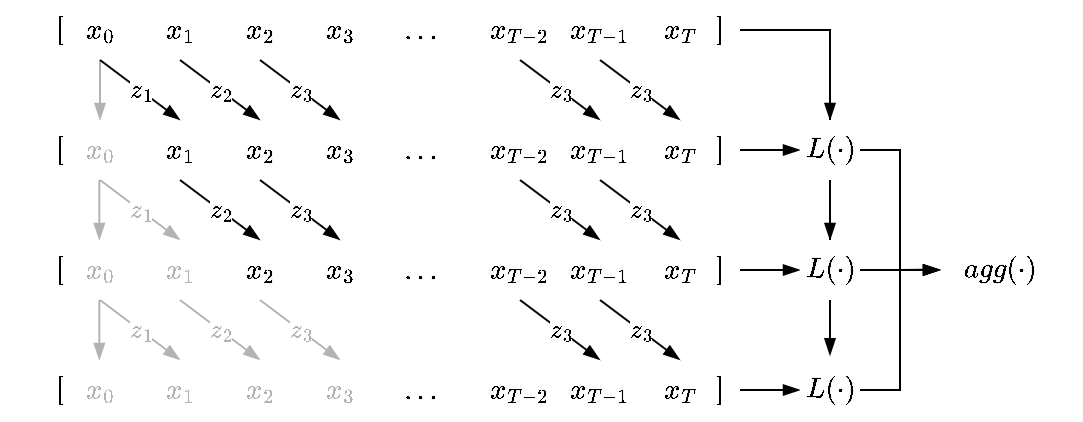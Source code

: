 <mxfile version="20.8.16" type="device"><diagram name="Page-1" id="5RpuQWyHDewdlg86QHUl"><mxGraphModel dx="1687" dy="1133" grid="1" gridSize="10" guides="1" tooltips="1" connect="1" arrows="1" fold="1" page="1" pageScale="1" pageWidth="850" pageHeight="1100" math="1" shadow="0"><root><mxCell id="0"/><mxCell id="1" parent="0"/><mxCell id="D46S9qmXXGmL91cdWXB0-105" style="edgeStyle=orthogonalEdgeStyle;rounded=0;orthogonalLoop=1;jettySize=auto;html=1;labelBackgroundColor=#000000;strokeColor=#000000;fontColor=#B3B3B3;endArrow=blockThin;endFill=1;entryX=0.5;entryY=-0.078;entryDx=0;entryDy=0;entryPerimeter=0;" edge="1" parent="1" source="D46S9qmXXGmL91cdWXB0-11" target="D46S9qmXXGmL91cdWXB0-98"><mxGeometry relative="1" as="geometry"><mxPoint x="615" y="400" as="targetPoint"/></mxGeometry></mxCell><mxCell id="D46S9qmXXGmL91cdWXB0-4" value="$$x_0$$" style="text;html=1;strokeColor=none;fillColor=none;align=center;verticalAlign=middle;whiteSpace=wrap;rounded=0;" vertex="1" parent="1"><mxGeometry x="220" y="230" width="60" height="30" as="geometry"/></mxCell><mxCell id="D46S9qmXXGmL91cdWXB0-5" value="$$x_1$$" style="text;html=1;strokeColor=none;fillColor=none;align=center;verticalAlign=middle;whiteSpace=wrap;rounded=0;" vertex="1" parent="1"><mxGeometry x="260" y="230" width="60" height="30" as="geometry"/></mxCell><mxCell id="D46S9qmXXGmL91cdWXB0-6" value="$$x_2$$" style="text;html=1;strokeColor=none;fillColor=none;align=center;verticalAlign=middle;whiteSpace=wrap;rounded=0;" vertex="1" parent="1"><mxGeometry x="300" y="230" width="60" height="30" as="geometry"/></mxCell><mxCell id="D46S9qmXXGmL91cdWXB0-7" value="$$x_3$$" style="text;html=1;strokeColor=none;fillColor=none;align=center;verticalAlign=middle;whiteSpace=wrap;rounded=0;" vertex="1" parent="1"><mxGeometry x="340" y="230" width="60" height="30" as="geometry"/></mxCell><mxCell id="D46S9qmXXGmL91cdWXB0-8" value="$$...$$" style="text;html=1;strokeColor=none;fillColor=none;align=center;verticalAlign=middle;whiteSpace=wrap;rounded=0;" vertex="1" parent="1"><mxGeometry x="380" y="230" width="60" height="30" as="geometry"/></mxCell><mxCell id="D46S9qmXXGmL91cdWXB0-9" value="$$x_{T-2}$$" style="text;html=1;strokeColor=none;fillColor=none;align=center;verticalAlign=middle;whiteSpace=wrap;rounded=0;" vertex="1" parent="1"><mxGeometry x="430" y="230" width="60" height="30" as="geometry"/></mxCell><mxCell id="D46S9qmXXGmL91cdWXB0-10" value="$$x_{T-1}$$" style="text;html=1;strokeColor=none;fillColor=none;align=center;verticalAlign=middle;whiteSpace=wrap;rounded=0;" vertex="1" parent="1"><mxGeometry x="470" y="230" width="60" height="30" as="geometry"/></mxCell><mxCell id="D46S9qmXXGmL91cdWXB0-103" style="edgeStyle=orthogonalEdgeStyle;rounded=0;orthogonalLoop=1;jettySize=auto;html=1;entryX=0.5;entryY=0;entryDx=0;entryDy=0;labelBackgroundColor=#000000;strokeColor=#000000;fontColor=#B3B3B3;endArrow=blockThin;endFill=1;" edge="1" parent="1" source="D46S9qmXXGmL91cdWXB0-11" target="D46S9qmXXGmL91cdWXB0-96"><mxGeometry relative="1" as="geometry"/></mxCell><mxCell id="D46S9qmXXGmL91cdWXB0-104" style="edgeStyle=orthogonalEdgeStyle;rounded=0;orthogonalLoop=1;jettySize=auto;html=1;labelBackgroundColor=#000000;strokeColor=#000000;fontColor=#B3B3B3;endArrow=blockThin;endFill=1;" edge="1" parent="1" source="D46S9qmXXGmL91cdWXB0-11" target="D46S9qmXXGmL91cdWXB0-97"><mxGeometry relative="1" as="geometry"/></mxCell><mxCell id="D46S9qmXXGmL91cdWXB0-11" value="$$x_T$$" style="text;html=1;strokeColor=none;fillColor=none;align=center;verticalAlign=middle;whiteSpace=wrap;rounded=0;" vertex="1" parent="1"><mxGeometry x="510" y="230" width="60" height="30" as="geometry"/></mxCell><mxCell id="D46S9qmXXGmL91cdWXB0-12" value="$$]$$" style="text;html=1;strokeColor=none;fillColor=none;align=center;verticalAlign=middle;whiteSpace=wrap;rounded=0;" vertex="1" parent="1"><mxGeometry x="530" y="230" width="60" height="30" as="geometry"/></mxCell><mxCell id="D46S9qmXXGmL91cdWXB0-13" value="$$[$$" style="text;html=1;strokeColor=none;fillColor=none;align=center;verticalAlign=middle;whiteSpace=wrap;rounded=0;" vertex="1" parent="1"><mxGeometry x="200" y="230" width="60" height="30" as="geometry"/></mxCell><mxCell id="D46S9qmXXGmL91cdWXB0-14" value="$$x_0$$" style="text;html=1;strokeColor=none;fillColor=none;align=center;verticalAlign=middle;whiteSpace=wrap;rounded=0;fontColor=#B3B3B3;" vertex="1" parent="1"><mxGeometry x="220" y="290" width="60" height="30" as="geometry"/></mxCell><mxCell id="D46S9qmXXGmL91cdWXB0-15" value="$$x_1$$" style="text;html=1;strokeColor=none;fillColor=none;align=center;verticalAlign=middle;whiteSpace=wrap;rounded=0;" vertex="1" parent="1"><mxGeometry x="260" y="290" width="60" height="30" as="geometry"/></mxCell><mxCell id="D46S9qmXXGmL91cdWXB0-16" value="$$x_2$$" style="text;html=1;strokeColor=none;fillColor=none;align=center;verticalAlign=middle;whiteSpace=wrap;rounded=0;" vertex="1" parent="1"><mxGeometry x="300" y="290" width="60" height="30" as="geometry"/></mxCell><mxCell id="D46S9qmXXGmL91cdWXB0-17" value="$$x_3$$" style="text;html=1;strokeColor=none;fillColor=none;align=center;verticalAlign=middle;whiteSpace=wrap;rounded=0;" vertex="1" parent="1"><mxGeometry x="340" y="290" width="60" height="30" as="geometry"/></mxCell><mxCell id="D46S9qmXXGmL91cdWXB0-18" value="$$...$$" style="text;html=1;strokeColor=none;fillColor=none;align=center;verticalAlign=middle;whiteSpace=wrap;rounded=0;" vertex="1" parent="1"><mxGeometry x="380" y="290" width="60" height="30" as="geometry"/></mxCell><mxCell id="D46S9qmXXGmL91cdWXB0-19" value="$$x_{T-2}$$" style="text;html=1;strokeColor=none;fillColor=none;align=center;verticalAlign=middle;whiteSpace=wrap;rounded=0;" vertex="1" parent="1"><mxGeometry x="430" y="290" width="60" height="30" as="geometry"/></mxCell><mxCell id="D46S9qmXXGmL91cdWXB0-20" value="$$x_{T-1}$$" style="text;html=1;strokeColor=none;fillColor=none;align=center;verticalAlign=middle;whiteSpace=wrap;rounded=0;" vertex="1" parent="1"><mxGeometry x="470" y="290" width="60" height="30" as="geometry"/></mxCell><mxCell id="D46S9qmXXGmL91cdWXB0-21" value="$$x_T$$" style="text;html=1;strokeColor=none;fillColor=none;align=center;verticalAlign=middle;whiteSpace=wrap;rounded=0;" vertex="1" parent="1"><mxGeometry x="510" y="290" width="60" height="30" as="geometry"/></mxCell><mxCell id="D46S9qmXXGmL91cdWXB0-22" value="$$]$$" style="text;html=1;strokeColor=none;fillColor=none;align=center;verticalAlign=middle;whiteSpace=wrap;rounded=0;" vertex="1" parent="1"><mxGeometry x="530" y="290" width="60" height="30" as="geometry"/></mxCell><mxCell id="D46S9qmXXGmL91cdWXB0-23" value="$$[$$" style="text;html=1;strokeColor=none;fillColor=none;align=center;verticalAlign=middle;whiteSpace=wrap;rounded=0;" vertex="1" parent="1"><mxGeometry x="200" y="290" width="60" height="30" as="geometry"/></mxCell><mxCell id="D46S9qmXXGmL91cdWXB0-24" value="$$x_0$$" style="text;html=1;strokeColor=none;fillColor=none;align=center;verticalAlign=middle;whiteSpace=wrap;rounded=0;fontColor=#B3B3B3;" vertex="1" parent="1"><mxGeometry x="220" y="350" width="60" height="30" as="geometry"/></mxCell><mxCell id="D46S9qmXXGmL91cdWXB0-25" value="$$x_1$$" style="text;html=1;strokeColor=none;fillColor=none;align=center;verticalAlign=middle;whiteSpace=wrap;rounded=0;fontColor=#B3B3B3;" vertex="1" parent="1"><mxGeometry x="260" y="350" width="60" height="30" as="geometry"/></mxCell><mxCell id="D46S9qmXXGmL91cdWXB0-26" value="$$x_2$$" style="text;html=1;strokeColor=none;fillColor=none;align=center;verticalAlign=middle;whiteSpace=wrap;rounded=0;" vertex="1" parent="1"><mxGeometry x="300" y="350" width="60" height="30" as="geometry"/></mxCell><mxCell id="D46S9qmXXGmL91cdWXB0-27" value="$$x_3$$" style="text;html=1;strokeColor=none;fillColor=none;align=center;verticalAlign=middle;whiteSpace=wrap;rounded=0;" vertex="1" parent="1"><mxGeometry x="340" y="350" width="60" height="30" as="geometry"/></mxCell><mxCell id="D46S9qmXXGmL91cdWXB0-28" value="$$...$$" style="text;html=1;strokeColor=none;fillColor=none;align=center;verticalAlign=middle;whiteSpace=wrap;rounded=0;" vertex="1" parent="1"><mxGeometry x="380" y="350" width="60" height="30" as="geometry"/></mxCell><mxCell id="D46S9qmXXGmL91cdWXB0-29" value="$$x_{T-2}$$" style="text;html=1;strokeColor=none;fillColor=none;align=center;verticalAlign=middle;whiteSpace=wrap;rounded=0;" vertex="1" parent="1"><mxGeometry x="430" y="350" width="60" height="30" as="geometry"/></mxCell><mxCell id="D46S9qmXXGmL91cdWXB0-30" value="$$x_{T-1}$$" style="text;html=1;strokeColor=none;fillColor=none;align=center;verticalAlign=middle;whiteSpace=wrap;rounded=0;" vertex="1" parent="1"><mxGeometry x="470" y="350" width="60" height="30" as="geometry"/></mxCell><mxCell id="D46S9qmXXGmL91cdWXB0-31" value="$$x_T$$" style="text;html=1;strokeColor=none;fillColor=none;align=center;verticalAlign=middle;whiteSpace=wrap;rounded=0;" vertex="1" parent="1"><mxGeometry x="510" y="350" width="60" height="30" as="geometry"/></mxCell><mxCell id="D46S9qmXXGmL91cdWXB0-32" value="$$]$$" style="text;html=1;strokeColor=none;fillColor=none;align=center;verticalAlign=middle;whiteSpace=wrap;rounded=0;" vertex="1" parent="1"><mxGeometry x="530" y="350" width="60" height="30" as="geometry"/></mxCell><mxCell id="D46S9qmXXGmL91cdWXB0-33" value="$$[$$" style="text;html=1;strokeColor=none;fillColor=none;align=center;verticalAlign=middle;whiteSpace=wrap;rounded=0;" vertex="1" parent="1"><mxGeometry x="200" y="350" width="60" height="30" as="geometry"/></mxCell><mxCell id="D46S9qmXXGmL91cdWXB0-34" value="$$x_0$$" style="text;html=1;strokeColor=none;fillColor=none;align=center;verticalAlign=middle;whiteSpace=wrap;rounded=0;fontColor=#B3B3B3;" vertex="1" parent="1"><mxGeometry x="220" y="410" width="60" height="30" as="geometry"/></mxCell><mxCell id="D46S9qmXXGmL91cdWXB0-35" value="$$x_1$$" style="text;html=1;strokeColor=none;fillColor=none;align=center;verticalAlign=middle;whiteSpace=wrap;rounded=0;fontColor=#B3B3B3;" vertex="1" parent="1"><mxGeometry x="260" y="410" width="60" height="30" as="geometry"/></mxCell><mxCell id="D46S9qmXXGmL91cdWXB0-36" value="$$x_2$$" style="text;html=1;strokeColor=none;fillColor=none;align=center;verticalAlign=middle;whiteSpace=wrap;rounded=0;fontColor=#B3B3B3;" vertex="1" parent="1"><mxGeometry x="300" y="410" width="60" height="30" as="geometry"/></mxCell><mxCell id="D46S9qmXXGmL91cdWXB0-37" value="$$x_3$$" style="text;html=1;strokeColor=none;fillColor=none;align=center;verticalAlign=middle;whiteSpace=wrap;rounded=0;fontColor=#B3B3B3;" vertex="1" parent="1"><mxGeometry x="340" y="410" width="60" height="30" as="geometry"/></mxCell><mxCell id="D46S9qmXXGmL91cdWXB0-38" value="$$...$$" style="text;html=1;strokeColor=none;fillColor=none;align=center;verticalAlign=middle;whiteSpace=wrap;rounded=0;" vertex="1" parent="1"><mxGeometry x="380" y="410" width="60" height="30" as="geometry"/></mxCell><mxCell id="D46S9qmXXGmL91cdWXB0-39" value="$$x_{T-2}$$" style="text;html=1;strokeColor=none;fillColor=none;align=center;verticalAlign=middle;whiteSpace=wrap;rounded=0;" vertex="1" parent="1"><mxGeometry x="430" y="410" width="60" height="30" as="geometry"/></mxCell><mxCell id="D46S9qmXXGmL91cdWXB0-40" value="$$x_{T-1}$$" style="text;html=1;strokeColor=none;fillColor=none;align=center;verticalAlign=middle;whiteSpace=wrap;rounded=0;" vertex="1" parent="1"><mxGeometry x="470" y="410" width="60" height="30" as="geometry"/></mxCell><mxCell id="D46S9qmXXGmL91cdWXB0-41" value="$$x_T$$" style="text;html=1;strokeColor=none;fillColor=none;align=center;verticalAlign=middle;whiteSpace=wrap;rounded=0;" vertex="1" parent="1"><mxGeometry x="510" y="410" width="60" height="30" as="geometry"/></mxCell><mxCell id="D46S9qmXXGmL91cdWXB0-42" value="$$]$$" style="text;html=1;strokeColor=none;fillColor=none;align=center;verticalAlign=middle;whiteSpace=wrap;rounded=0;" vertex="1" parent="1"><mxGeometry x="530" y="410" width="60" height="30" as="geometry"/></mxCell><mxCell id="D46S9qmXXGmL91cdWXB0-43" value="$$[$$" style="text;html=1;strokeColor=none;fillColor=none;align=center;verticalAlign=middle;whiteSpace=wrap;rounded=0;" vertex="1" parent="1"><mxGeometry x="200" y="410" width="60" height="30" as="geometry"/></mxCell><mxCell id="D46S9qmXXGmL91cdWXB0-44" value="" style="endArrow=blockThin;html=1;rounded=0;exitX=1;exitY=0.5;exitDx=0;exitDy=0;endFill=1;" edge="1" parent="1" source="D46S9qmXXGmL91cdWXB0-21" target="D46S9qmXXGmL91cdWXB0-96"><mxGeometry width="50" height="50" relative="1" as="geometry"><mxPoint x="570" y="300" as="sourcePoint"/><mxPoint x="620" y="305" as="targetPoint"/></mxGeometry></mxCell><mxCell id="D46S9qmXXGmL91cdWXB0-45" value="" style="endArrow=blockThin;html=1;rounded=0;exitX=1;exitY=0.5;exitDx=0;exitDy=0;endFill=1;entryX=0;entryY=0.5;entryDx=0;entryDy=0;" edge="1" parent="1" source="D46S9qmXXGmL91cdWXB0-31" target="D46S9qmXXGmL91cdWXB0-97"><mxGeometry width="50" height="50" relative="1" as="geometry"><mxPoint x="600" y="315" as="sourcePoint"/><mxPoint x="600" y="360" as="targetPoint"/></mxGeometry></mxCell><mxCell id="D46S9qmXXGmL91cdWXB0-46" value="" style="endArrow=blockThin;html=1;rounded=0;exitX=1;exitY=0.5;exitDx=0;exitDy=0;endFill=1;entryX=0;entryY=0.5;entryDx=0;entryDy=0;" edge="1" parent="1" source="D46S9qmXXGmL91cdWXB0-41" target="D46S9qmXXGmL91cdWXB0-98"><mxGeometry width="50" height="50" relative="1" as="geometry"><mxPoint x="580" y="375" as="sourcePoint"/><mxPoint x="640" y="370" as="targetPoint"/></mxGeometry></mxCell><mxCell id="D46S9qmXXGmL91cdWXB0-47" value="" style="endArrow=blockThin;html=1;rounded=0;exitX=0.5;exitY=1;exitDx=0;exitDy=0;entryX=0.5;entryY=0;entryDx=0;entryDy=0;strokeColor=#B3B3B3;endFill=1;" edge="1" parent="1" source="D46S9qmXXGmL91cdWXB0-4" target="D46S9qmXXGmL91cdWXB0-14"><mxGeometry width="50" height="50" relative="1" as="geometry"><mxPoint x="580.0" y="315" as="sourcePoint"/><mxPoint x="640.0" y="350" as="targetPoint"/></mxGeometry></mxCell><mxCell id="D46S9qmXXGmL91cdWXB0-48" value="" style="endArrow=blockThin;html=1;rounded=0;exitX=0.5;exitY=1;exitDx=0;exitDy=0;entryX=0.5;entryY=0;entryDx=0;entryDy=0;strokeColor=#B3B3B3;endFill=1;" edge="1" parent="1"><mxGeometry width="50" height="50" relative="1" as="geometry"><mxPoint x="249.66" y="320" as="sourcePoint"/><mxPoint x="249.66" y="350" as="targetPoint"/></mxGeometry></mxCell><mxCell id="D46S9qmXXGmL91cdWXB0-49" value="" style="endArrow=blockThin;html=1;rounded=0;exitX=0.5;exitY=1;exitDx=0;exitDy=0;entryX=0.5;entryY=0;entryDx=0;entryDy=0;strokeColor=#B3B3B3;endFill=1;" edge="1" parent="1"><mxGeometry width="50" height="50" relative="1" as="geometry"><mxPoint x="249.66" y="380" as="sourcePoint"/><mxPoint x="249.66" y="410" as="targetPoint"/></mxGeometry></mxCell><mxCell id="D46S9qmXXGmL91cdWXB0-57" value="" style="endArrow=blockThin;html=1;rounded=0;strokeColor=#000000;fontColor=#B3B3B3;exitX=0.5;exitY=1;exitDx=0;exitDy=0;entryX=0.5;entryY=0;entryDx=0;entryDy=0;endFill=1;" edge="1" parent="1" source="D46S9qmXXGmL91cdWXB0-4" target="D46S9qmXXGmL91cdWXB0-15"><mxGeometry relative="1" as="geometry"><mxPoint x="210" y="270" as="sourcePoint"/><mxPoint x="310" y="270" as="targetPoint"/></mxGeometry></mxCell><mxCell id="D46S9qmXXGmL91cdWXB0-58" value="$$z_1$$" style="edgeLabel;resizable=0;html=1;align=center;verticalAlign=middle;fontColor=#000000;" connectable="0" vertex="1" parent="D46S9qmXXGmL91cdWXB0-57"><mxGeometry relative="1" as="geometry"/></mxCell><mxCell id="D46S9qmXXGmL91cdWXB0-59" value="" style="endArrow=blockThin;html=1;rounded=0;strokeColor=#000000;fontColor=#B3B3B3;exitX=0.5;exitY=1;exitDx=0;exitDy=0;entryX=0.5;entryY=0;entryDx=0;entryDy=0;endFill=1;" edge="1" parent="1" source="D46S9qmXXGmL91cdWXB0-5" target="D46S9qmXXGmL91cdWXB0-16"><mxGeometry relative="1" as="geometry"><mxPoint x="260" y="270" as="sourcePoint"/><mxPoint x="300" y="300" as="targetPoint"/></mxGeometry></mxCell><mxCell id="D46S9qmXXGmL91cdWXB0-60" value="$$z_2$$" style="edgeLabel;resizable=0;html=1;align=center;verticalAlign=middle;fontColor=#000000;" connectable="0" vertex="1" parent="D46S9qmXXGmL91cdWXB0-59"><mxGeometry relative="1" as="geometry"/></mxCell><mxCell id="D46S9qmXXGmL91cdWXB0-61" value="" style="endArrow=blockThin;html=1;rounded=0;strokeColor=#000000;fontColor=#B3B3B3;exitX=0.5;exitY=1;exitDx=0;exitDy=0;entryX=0.5;entryY=0;entryDx=0;entryDy=0;endFill=1;" edge="1" parent="1" source="D46S9qmXXGmL91cdWXB0-6" target="D46S9qmXXGmL91cdWXB0-17"><mxGeometry relative="1" as="geometry"><mxPoint x="270" y="280" as="sourcePoint"/><mxPoint x="310" y="310" as="targetPoint"/></mxGeometry></mxCell><mxCell id="D46S9qmXXGmL91cdWXB0-62" value="$$z_3$$" style="edgeLabel;resizable=0;html=1;align=center;verticalAlign=middle;fontColor=#000000;" connectable="0" vertex="1" parent="D46S9qmXXGmL91cdWXB0-61"><mxGeometry relative="1" as="geometry"/></mxCell><mxCell id="D46S9qmXXGmL91cdWXB0-64" value="" style="endArrow=blockThin;html=1;rounded=0;strokeColor=#000000;fontColor=#B3B3B3;exitX=0.5;exitY=1;exitDx=0;exitDy=0;entryX=0.5;entryY=0;entryDx=0;entryDy=0;endFill=1;" edge="1" parent="1" source="D46S9qmXXGmL91cdWXB0-9" target="D46S9qmXXGmL91cdWXB0-20"><mxGeometry relative="1" as="geometry"><mxPoint x="450" y="270" as="sourcePoint"/><mxPoint x="490" y="300" as="targetPoint"/></mxGeometry></mxCell><mxCell id="D46S9qmXXGmL91cdWXB0-65" value="$$z_3$$" style="edgeLabel;resizable=0;html=1;align=center;verticalAlign=middle;fontColor=#000000;" connectable="0" vertex="1" parent="D46S9qmXXGmL91cdWXB0-64"><mxGeometry relative="1" as="geometry"/></mxCell><mxCell id="D46S9qmXXGmL91cdWXB0-66" value="" style="endArrow=blockThin;html=1;rounded=0;strokeColor=#000000;fontColor=#B3B3B3;exitX=0.5;exitY=1;exitDx=0;exitDy=0;entryX=0.5;entryY=0;entryDx=0;entryDy=0;endFill=1;" edge="1" parent="1" source="D46S9qmXXGmL91cdWXB0-10" target="D46S9qmXXGmL91cdWXB0-21"><mxGeometry relative="1" as="geometry"><mxPoint x="470" y="270" as="sourcePoint"/><mxPoint x="510" y="300" as="targetPoint"/></mxGeometry></mxCell><mxCell id="D46S9qmXXGmL91cdWXB0-67" value="$$z_3$$" style="edgeLabel;resizable=0;html=1;align=center;verticalAlign=middle;fontColor=#000000;" connectable="0" vertex="1" parent="D46S9qmXXGmL91cdWXB0-66"><mxGeometry relative="1" as="geometry"/></mxCell><mxCell id="D46S9qmXXGmL91cdWXB0-73" value="" style="endArrow=blockThin;html=1;rounded=0;strokeColor=#B3B3B3;fontColor=#B3B3B3;exitX=0.5;exitY=1;exitDx=0;exitDy=0;entryX=0.5;entryY=0;entryDx=0;entryDy=0;endFill=1;" edge="1" parent="1"><mxGeometry relative="1" as="geometry"><mxPoint x="250" y="320" as="sourcePoint"/><mxPoint x="290" y="350" as="targetPoint"/></mxGeometry></mxCell><mxCell id="D46S9qmXXGmL91cdWXB0-74" value="$$z_1$$" style="edgeLabel;resizable=0;html=1;align=center;verticalAlign=middle;fontColor=#B3B3B3;" connectable="0" vertex="1" parent="D46S9qmXXGmL91cdWXB0-73"><mxGeometry relative="1" as="geometry"/></mxCell><mxCell id="D46S9qmXXGmL91cdWXB0-75" value="" style="endArrow=blockThin;html=1;rounded=0;strokeColor=#000000;fontColor=#B3B3B3;exitX=0.5;exitY=1;exitDx=0;exitDy=0;entryX=0.5;entryY=0;entryDx=0;entryDy=0;endFill=1;" edge="1" parent="1"><mxGeometry relative="1" as="geometry"><mxPoint x="290" y="320" as="sourcePoint"/><mxPoint x="330" y="350" as="targetPoint"/></mxGeometry></mxCell><mxCell id="D46S9qmXXGmL91cdWXB0-76" value="$$z_2$$" style="edgeLabel;resizable=0;html=1;align=center;verticalAlign=middle;fontColor=#000000;" connectable="0" vertex="1" parent="D46S9qmXXGmL91cdWXB0-75"><mxGeometry relative="1" as="geometry"/></mxCell><mxCell id="D46S9qmXXGmL91cdWXB0-77" value="" style="endArrow=blockThin;html=1;rounded=0;strokeColor=#000000;fontColor=#B3B3B3;exitX=0.5;exitY=1;exitDx=0;exitDy=0;entryX=0.5;entryY=0;entryDx=0;entryDy=0;endFill=1;" edge="1" parent="1"><mxGeometry relative="1" as="geometry"><mxPoint x="330" y="320" as="sourcePoint"/><mxPoint x="370" y="350" as="targetPoint"/></mxGeometry></mxCell><mxCell id="D46S9qmXXGmL91cdWXB0-78" value="$$z_3$$" style="edgeLabel;resizable=0;html=1;align=center;verticalAlign=middle;fontColor=#000000;" connectable="0" vertex="1" parent="D46S9qmXXGmL91cdWXB0-77"><mxGeometry relative="1" as="geometry"/></mxCell><mxCell id="D46S9qmXXGmL91cdWXB0-79" value="" style="endArrow=blockThin;html=1;rounded=0;strokeColor=#000000;fontColor=#B3B3B3;exitX=0.5;exitY=1;exitDx=0;exitDy=0;entryX=0.5;entryY=0;entryDx=0;entryDy=0;endFill=1;" edge="1" parent="1"><mxGeometry relative="1" as="geometry"><mxPoint x="460" y="320" as="sourcePoint"/><mxPoint x="500" y="350" as="targetPoint"/></mxGeometry></mxCell><mxCell id="D46S9qmXXGmL91cdWXB0-80" value="$$z_3$$" style="edgeLabel;resizable=0;html=1;align=center;verticalAlign=middle;fontColor=#000000;" connectable="0" vertex="1" parent="D46S9qmXXGmL91cdWXB0-79"><mxGeometry relative="1" as="geometry"/></mxCell><mxCell id="D46S9qmXXGmL91cdWXB0-81" value="" style="endArrow=blockThin;html=1;rounded=0;strokeColor=#000000;fontColor=#B3B3B3;exitX=0.5;exitY=1;exitDx=0;exitDy=0;entryX=0.5;entryY=0;entryDx=0;entryDy=0;endFill=1;" edge="1" parent="1"><mxGeometry relative="1" as="geometry"><mxPoint x="500" y="320" as="sourcePoint"/><mxPoint x="540" y="350" as="targetPoint"/></mxGeometry></mxCell><mxCell id="D46S9qmXXGmL91cdWXB0-82" value="$$z_3$$" style="edgeLabel;resizable=0;html=1;align=center;verticalAlign=middle;fontColor=#000000;" connectable="0" vertex="1" parent="D46S9qmXXGmL91cdWXB0-81"><mxGeometry relative="1" as="geometry"/></mxCell><mxCell id="D46S9qmXXGmL91cdWXB0-83" value="" style="endArrow=blockThin;html=1;rounded=0;strokeColor=#B3B3B3;fontColor=#B3B3B3;exitX=0.5;exitY=1;exitDx=0;exitDy=0;entryX=0.5;entryY=0;entryDx=0;entryDy=0;endFill=1;" edge="1" parent="1"><mxGeometry relative="1" as="geometry"><mxPoint x="250" y="380" as="sourcePoint"/><mxPoint x="290" y="410" as="targetPoint"/></mxGeometry></mxCell><mxCell id="D46S9qmXXGmL91cdWXB0-84" value="$$z_1$$" style="edgeLabel;resizable=0;html=1;align=center;verticalAlign=middle;fontColor=#B3B3B3;" connectable="0" vertex="1" parent="D46S9qmXXGmL91cdWXB0-83"><mxGeometry relative="1" as="geometry"/></mxCell><mxCell id="D46S9qmXXGmL91cdWXB0-85" value="" style="endArrow=blockThin;html=1;rounded=0;strokeColor=#B3B3B3;fontColor=#B3B3B3;exitX=0.5;exitY=1;exitDx=0;exitDy=0;entryX=0.5;entryY=0;entryDx=0;entryDy=0;endFill=1;" edge="1" parent="1"><mxGeometry relative="1" as="geometry"><mxPoint x="290" y="380" as="sourcePoint"/><mxPoint x="330" y="410" as="targetPoint"/></mxGeometry></mxCell><mxCell id="D46S9qmXXGmL91cdWXB0-86" value="$$z_2$$" style="edgeLabel;resizable=0;html=1;align=center;verticalAlign=middle;fontColor=#B3B3B3;" connectable="0" vertex="1" parent="D46S9qmXXGmL91cdWXB0-85"><mxGeometry relative="1" as="geometry"/></mxCell><mxCell id="D46S9qmXXGmL91cdWXB0-87" value="" style="endArrow=blockThin;html=1;rounded=0;strokeColor=#B3B3B3;fontColor=#B3B3B3;exitX=0.5;exitY=1;exitDx=0;exitDy=0;entryX=0.5;entryY=0;entryDx=0;entryDy=0;endFill=1;" edge="1" parent="1"><mxGeometry relative="1" as="geometry"><mxPoint x="330" y="380" as="sourcePoint"/><mxPoint x="370" y="410" as="targetPoint"/></mxGeometry></mxCell><mxCell id="D46S9qmXXGmL91cdWXB0-88" value="$$z_3$$" style="edgeLabel;resizable=0;html=1;align=center;verticalAlign=middle;fontColor=#B3B3B3;" connectable="0" vertex="1" parent="D46S9qmXXGmL91cdWXB0-87"><mxGeometry relative="1" as="geometry"/></mxCell><mxCell id="D46S9qmXXGmL91cdWXB0-89" value="" style="endArrow=blockThin;html=1;rounded=0;strokeColor=#000000;fontColor=#B3B3B3;exitX=0.5;exitY=1;exitDx=0;exitDy=0;entryX=0.5;entryY=0;entryDx=0;entryDy=0;endFill=1;" edge="1" parent="1"><mxGeometry relative="1" as="geometry"><mxPoint x="460" y="380" as="sourcePoint"/><mxPoint x="500" y="410" as="targetPoint"/></mxGeometry></mxCell><mxCell id="D46S9qmXXGmL91cdWXB0-90" value="$$z_3$$" style="edgeLabel;resizable=0;html=1;align=center;verticalAlign=middle;fontColor=#000000;" connectable="0" vertex="1" parent="D46S9qmXXGmL91cdWXB0-89"><mxGeometry relative="1" as="geometry"/></mxCell><mxCell id="D46S9qmXXGmL91cdWXB0-91" value="" style="endArrow=blockThin;html=1;rounded=0;strokeColor=#000000;fontColor=#B3B3B3;exitX=0.5;exitY=1;exitDx=0;exitDy=0;entryX=0.5;entryY=0;entryDx=0;entryDy=0;endFill=1;" edge="1" parent="1"><mxGeometry relative="1" as="geometry"><mxPoint x="500" y="380" as="sourcePoint"/><mxPoint x="540" y="410" as="targetPoint"/></mxGeometry></mxCell><mxCell id="D46S9qmXXGmL91cdWXB0-92" value="$$z_3$$" style="edgeLabel;resizable=0;html=1;align=center;verticalAlign=middle;fontColor=#000000;" connectable="0" vertex="1" parent="D46S9qmXXGmL91cdWXB0-91"><mxGeometry relative="1" as="geometry"/></mxCell><mxCell id="D46S9qmXXGmL91cdWXB0-100" style="edgeStyle=orthogonalEdgeStyle;rounded=0;orthogonalLoop=1;jettySize=auto;html=1;exitX=1;exitY=0.5;exitDx=0;exitDy=0;entryX=0;entryY=0.5;entryDx=0;entryDy=0;strokeColor=#000000;fontColor=#000000;endArrow=blockThin;endFill=1;labelBackgroundColor=#000000;" edge="1" parent="1" source="D46S9qmXXGmL91cdWXB0-96" target="D46S9qmXXGmL91cdWXB0-99"><mxGeometry relative="1" as="geometry"/></mxCell><mxCell id="D46S9qmXXGmL91cdWXB0-96" value="$$L(\cdot)$$" style="text;html=1;strokeColor=none;fillColor=default;align=center;verticalAlign=middle;whiteSpace=wrap;rounded=0;fontColor=#000000;labelBorderColor=none;labelBackgroundColor=none;" vertex="1" parent="1"><mxGeometry x="600" y="290" width="30" height="30" as="geometry"/></mxCell><mxCell id="D46S9qmXXGmL91cdWXB0-101" style="edgeStyle=orthogonalEdgeStyle;rounded=0;orthogonalLoop=1;jettySize=auto;html=1;exitX=1;exitY=0.5;exitDx=0;exitDy=0;strokeColor=#000000;fontColor=#000000;endArrow=blockThin;endFill=1;labelBackgroundColor=#000000;" edge="1" parent="1" source="D46S9qmXXGmL91cdWXB0-97"><mxGeometry relative="1" as="geometry"><mxPoint x="670" y="364.857" as="targetPoint"/></mxGeometry></mxCell><mxCell id="D46S9qmXXGmL91cdWXB0-97" value="$$L(\cdot)$$" style="text;html=1;strokeColor=none;fillColor=default;align=center;verticalAlign=middle;whiteSpace=wrap;rounded=0;fontColor=#000000;labelBorderColor=none;labelBackgroundColor=none;" vertex="1" parent="1"><mxGeometry x="600" y="350" width="30" height="30" as="geometry"/></mxCell><mxCell id="D46S9qmXXGmL91cdWXB0-102" style="edgeStyle=orthogonalEdgeStyle;rounded=0;orthogonalLoop=1;jettySize=auto;html=1;exitX=1;exitY=0.5;exitDx=0;exitDy=0;strokeColor=#000000;fontColor=#000000;endArrow=blockThin;endFill=1;entryX=0;entryY=0.5;entryDx=0;entryDy=0;labelBackgroundColor=#000000;" edge="1" parent="1" source="D46S9qmXXGmL91cdWXB0-98" target="D46S9qmXXGmL91cdWXB0-99"><mxGeometry relative="1" as="geometry"><mxPoint x="680" y="410" as="targetPoint"/></mxGeometry></mxCell><mxCell id="D46S9qmXXGmL91cdWXB0-98" value="$$L(\cdot)$$" style="text;html=1;strokeColor=none;fillColor=default;align=center;verticalAlign=middle;whiteSpace=wrap;rounded=0;fontColor=#000000;labelBorderColor=none;labelBackgroundColor=none;" vertex="1" parent="1"><mxGeometry x="600" y="410" width="30" height="30" as="geometry"/></mxCell><mxCell id="D46S9qmXXGmL91cdWXB0-99" value="$$agg(\cdot)$$" style="text;html=1;strokeColor=none;fillColor=none;align=center;verticalAlign=middle;whiteSpace=wrap;rounded=0;fontColor=#000000;" vertex="1" parent="1"><mxGeometry x="670" y="350" width="60" height="30" as="geometry"/></mxCell></root></mxGraphModel></diagram></mxfile>